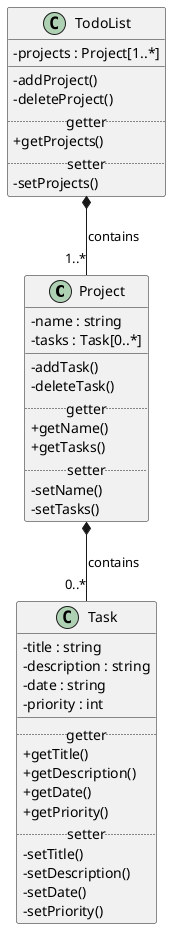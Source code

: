 @startuml todo-list-app

skinparam classAttributeIconSize 0

Project *-- "0..*" Task : contains
TodoList *-- "1..*" Project : contains


class Task {
    -title : string
    -description : string
    -date : string
    -priority : int
    __
    .. getter ..
    +getTitle()
    +getDescription()
    +getDate()
    +getPriority()
    .. setter ..
    -setTitle()
    -setDescription()
    -setDate()
    -setPriority()
}

class Project {
    -name : string
    -tasks : Task[0..*]
    __
    -addTask()
    -deleteTask()
    .. getter ..
    +getName()
    +getTasks()
    .. setter ..
    -setName()
    -setTasks()
}

class TodoList {
    -projects : Project[1..*]
    __
    -addProject()
    -deleteProject()
    .. getter ..
    +getProjects()
    .. setter ..
    -setProjects()
}

@enduml